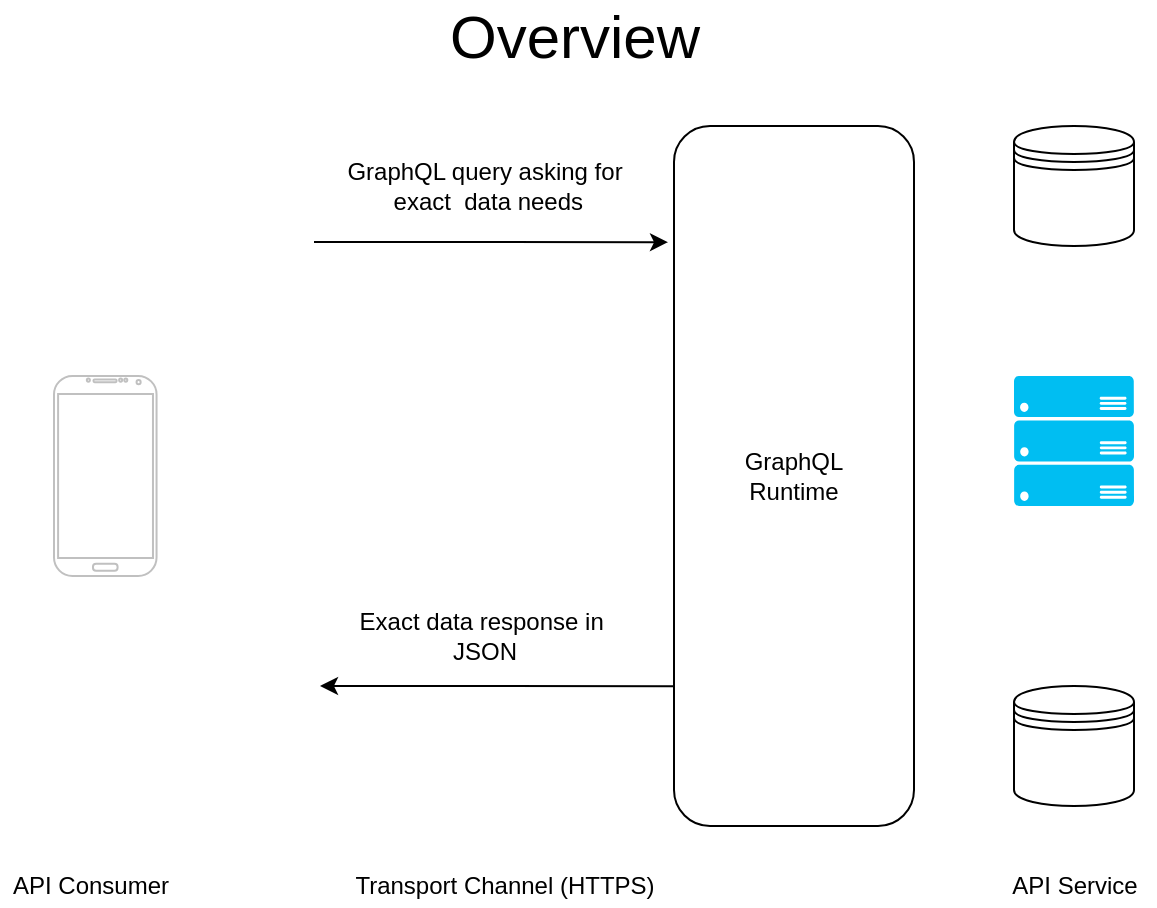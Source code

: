 <mxfile version="14.6.13" type="device"><diagram id="CJVk5MEopl4BRlpBAS0J" name="Page-1"><mxGraphModel dx="2883" dy="2011" grid="1" gridSize="10" guides="1" tooltips="1" connect="1" arrows="1" fold="1" page="1" pageScale="1" pageWidth="827" pageHeight="1169" math="0" shadow="0"><root><mxCell id="0"/><mxCell id="1" parent="0"/><mxCell id="krnrq7sjNvWBm45qI9su-10" value="" style="verticalLabelPosition=bottom;verticalAlign=top;html=1;shadow=0;dashed=0;strokeWidth=1;shape=mxgraph.android.phone2;strokeColor=#c0c0c0;" parent="1" vertex="1"><mxGeometry x="-20" y="185" width="51.28" height="100" as="geometry"/></mxCell><mxCell id="krnrq7sjNvWBm45qI9su-12" value="GraphQL&lt;br&gt;Runtime" style="rounded=1;whiteSpace=wrap;html=1;" parent="1" vertex="1"><mxGeometry x="290" y="60" width="120" height="350" as="geometry"/></mxCell><mxCell id="krnrq7sjNvWBm45qI9su-13" value="" style="shape=datastore;whiteSpace=wrap;html=1;" parent="1" vertex="1"><mxGeometry x="460" y="60" width="60" height="60" as="geometry"/></mxCell><mxCell id="krnrq7sjNvWBm45qI9su-14" value="" style="shape=datastore;whiteSpace=wrap;html=1;" parent="1" vertex="1"><mxGeometry x="460" y="340" width="60" height="60" as="geometry"/></mxCell><mxCell id="krnrq7sjNvWBm45qI9su-15" value="" style="verticalLabelPosition=bottom;html=1;verticalAlign=top;align=center;strokeColor=none;fillColor=#00BEF2;shape=mxgraph.azure.server_rack;" parent="1" vertex="1"><mxGeometry x="460" y="185" width="60" height="65" as="geometry"/></mxCell><mxCell id="krnrq7sjNvWBm45qI9su-16" value="" style="endArrow=classic;html=1;entryX=-0.025;entryY=0.166;entryDx=0;entryDy=0;entryPerimeter=0;" parent="1" target="krnrq7sjNvWBm45qI9su-12" edge="1"><mxGeometry width="50" height="50" relative="1" as="geometry"><mxPoint x="110" y="118" as="sourcePoint"/><mxPoint x="160" y="110" as="targetPoint"/></mxGeometry></mxCell><mxCell id="krnrq7sjNvWBm45qI9su-17" value="" style="endArrow=none;html=1;entryX=-0.025;entryY=0.166;entryDx=0;entryDy=0;entryPerimeter=0;endFill=0;startArrow=classic;startFill=1;" parent="1" edge="1"><mxGeometry width="50" height="50" relative="1" as="geometry"><mxPoint x="113" y="340" as="sourcePoint"/><mxPoint x="290" y="340.1" as="targetPoint"/></mxGeometry></mxCell><mxCell id="krnrq7sjNvWBm45qI9su-18" value="GraphQL query asking for&lt;br&gt;&amp;nbsp;exact&amp;nbsp; data needs" style="text;html=1;align=center;verticalAlign=middle;resizable=0;points=[];autosize=1;strokeColor=none;" parent="1" vertex="1"><mxGeometry x="120" y="75" width="150" height="30" as="geometry"/></mxCell><mxCell id="krnrq7sjNvWBm45qI9su-19" value="Exact data response in&amp;nbsp;&lt;br&gt;JSON" style="text;html=1;align=center;verticalAlign=middle;resizable=0;points=[];autosize=1;strokeColor=none;" parent="1" vertex="1"><mxGeometry x="125" y="300" width="140" height="30" as="geometry"/></mxCell><mxCell id="krnrq7sjNvWBm45qI9su-20" value="Transport Channel (HTTPS)" style="text;html=1;align=center;verticalAlign=middle;resizable=0;points=[];autosize=1;strokeColor=none;" parent="1" vertex="1"><mxGeometry x="120" y="430" width="170" height="20" as="geometry"/></mxCell><mxCell id="krnrq7sjNvWBm45qI9su-21" value="API Service" style="text;html=1;align=center;verticalAlign=middle;resizable=0;points=[];autosize=1;strokeColor=none;" parent="1" vertex="1"><mxGeometry x="450" y="430" width="80" height="20" as="geometry"/></mxCell><mxCell id="krnrq7sjNvWBm45qI9su-22" value="API Consumer" style="text;html=1;align=center;verticalAlign=middle;resizable=0;points=[];autosize=1;strokeColor=none;" parent="1" vertex="1"><mxGeometry x="-46.72" y="430" width="90" height="20" as="geometry"/></mxCell><mxCell id="6ZEyi8PAH3c4KLonMr-M-1" value="&lt;font style=&quot;font-size: 30px&quot;&gt;Overview&lt;/font&gt;" style="text;html=1;align=center;verticalAlign=middle;resizable=0;points=[];autosize=1;strokeColor=none;" vertex="1" parent="1"><mxGeometry x="170" width="140" height="30" as="geometry"/></mxCell></root></mxGraphModel></diagram></mxfile>